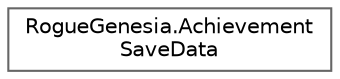 digraph "Graphical Class Hierarchy"
{
 // LATEX_PDF_SIZE
  bgcolor="transparent";
  edge [fontname=Helvetica,fontsize=10,labelfontname=Helvetica,labelfontsize=10];
  node [fontname=Helvetica,fontsize=10,shape=box,height=0.2,width=0.4];
  rankdir="LR";
  Node0 [label="RogueGenesia.Achievement\lSaveData",height=0.2,width=0.4,color="grey40", fillcolor="white", style="filled",URL="$class_rogue_genesia_1_1_achievement_save_data.html",tooltip=" "];
}
